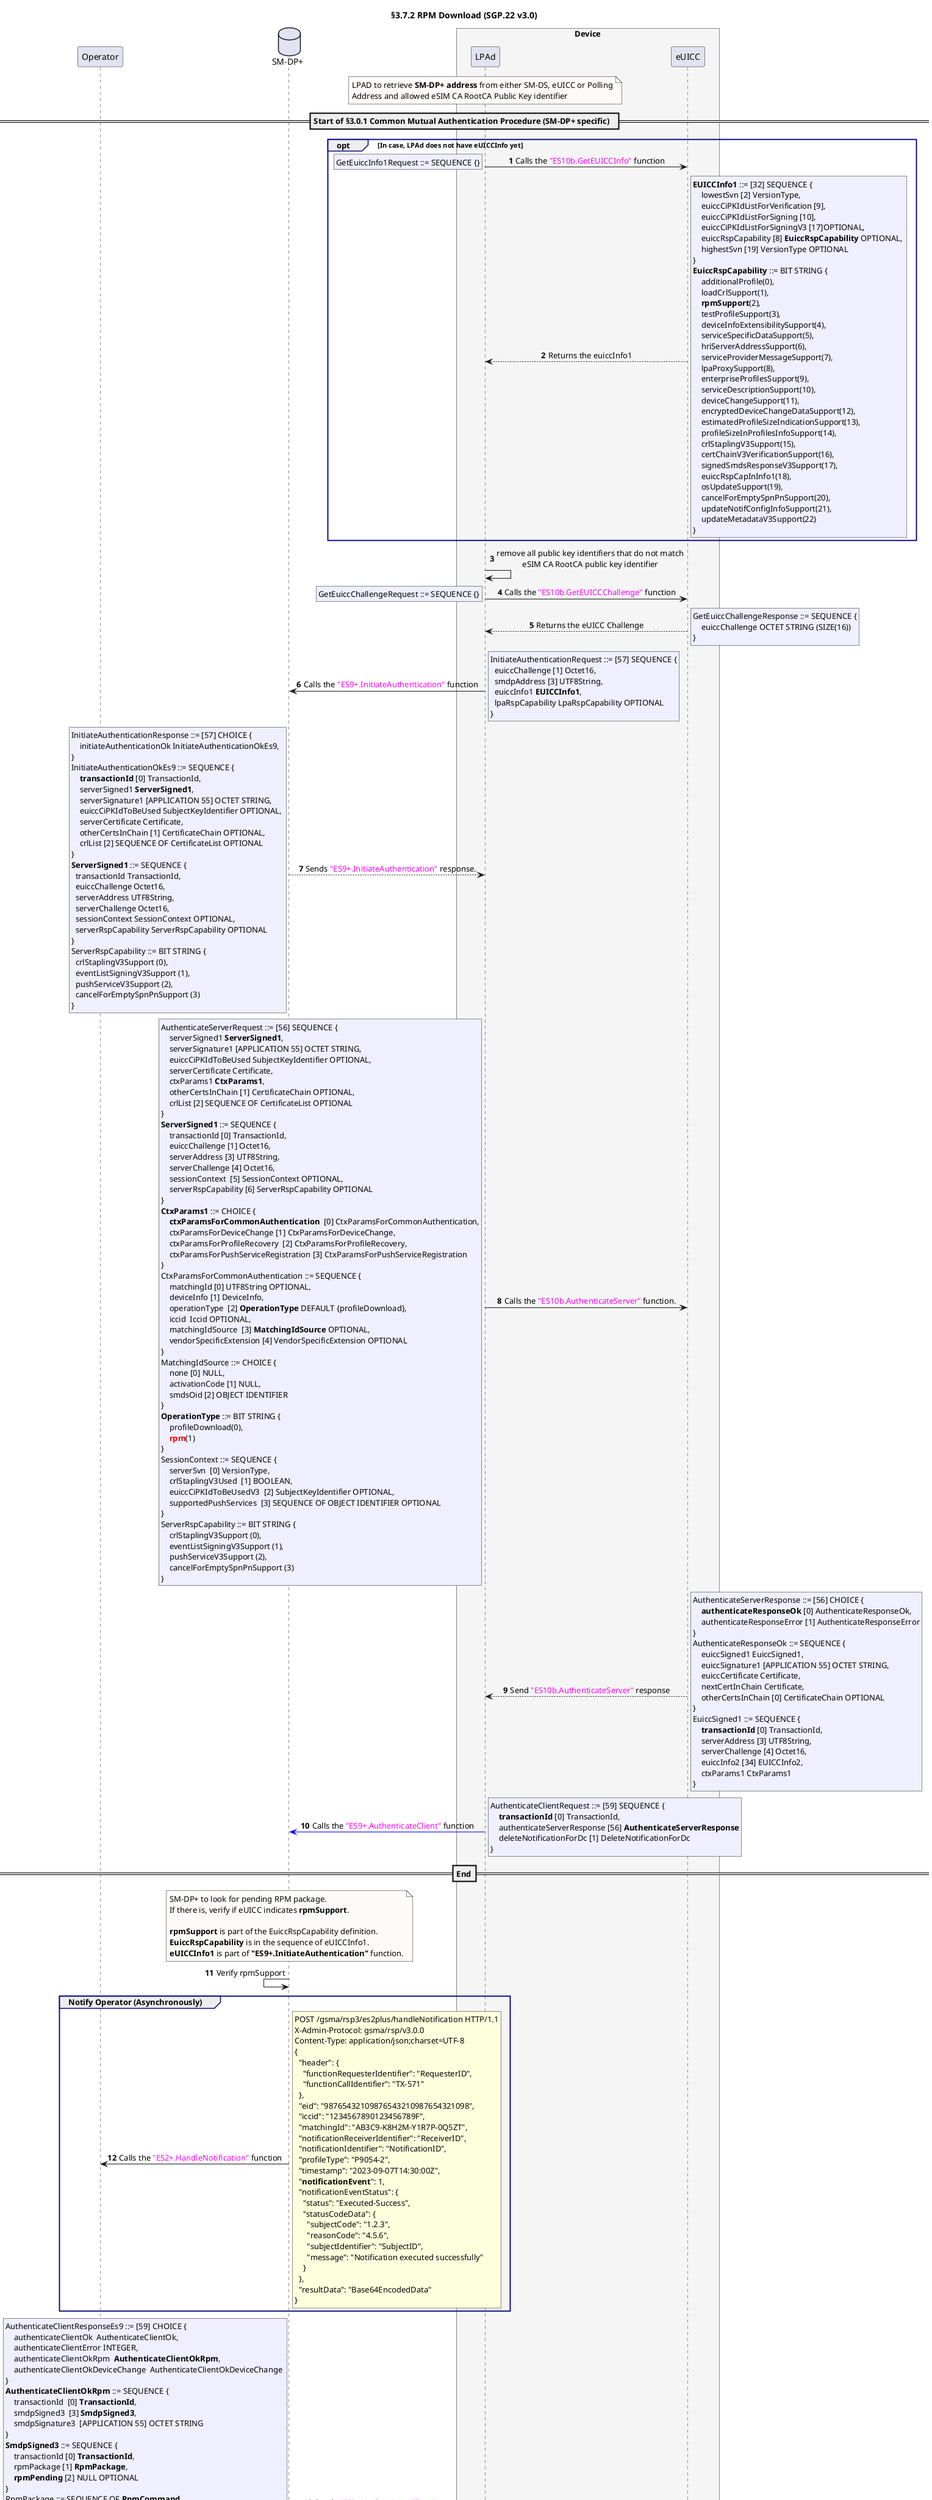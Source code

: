 @startuml rpm_download
autonumber
title §3.7.2 RPM Download (SGP.22 v3.0)
footer \n\n§3.7.2 RPM Download (SGP.22 v3.0)\n<:1f4cc:> https://www.linkedin.com/in/allanalfante/
skinparam sequenceMessageAlign center
skinparam ParticipantPadding 20
skinparam BoxPadding 10
skinparam SequenceGroupBorderColor #Navy

'''
'PARTICPANTS
''''
participant "Operator" as operator
database "SM-DP+" as smdp
box "Device" #WhiteSmoke
  participant "LPAd" as lpad
  participant "eUICC" as euicc
end box

'''
'CALL FLOW
''''

note over lpad #Snow
LPAD to retrieve **SM-DP+ address** from either SM-DS, eUICC or Polling
Address and allowed eSIM CA RootCA Public Key identifier
end note

== Start of §3.0.1 Common Mutual Authentication Procedure (SM-DP+ specific)  ==

opt In case, LPAd does not have eUICCInfo yet
lpad -> euicc: Calls the <font color=magenta>"ES10b.GetEUICCInfo"</font> function
  rnote left #Motivation 
  GetEuiccInfo1Request ::= SEQUENCE {}
  end note

euicc --> lpad: Returns the euiccInfo1
rnote right #Motivation
**EUICCInfo1** ::= [32] SEQUENCE {
    lowestSvn [2] VersionType,
    euiccCiPKIdListForVerification [9],
    euiccCiPKIdListForSigning [10],
    euiccCiPKIdListForSigningV3 [17]OPTIONAL,
    euiccRspCapability [8] **EuiccRspCapability** OPTIONAL,
    highestSvn [19] VersionType OPTIONAL
}
**EuiccRspCapability** ::= BIT STRING {
    additionalProfile(0),
    loadCrlSupport(1),
    **rpmSupport**(2),
    testProfileSupport(3),
    deviceInfoExtensibilitySupport(4),                                      
    serviceSpecificDataSupport(5),                                     
    hriServerAddressSupport(6),
    serviceProviderMessageSupport(7),
    lpaProxySupport(8),
    enterpriseProfilesSupport(9),
    serviceDescriptionSupport(10),
    deviceChangeSupport(11),
    encryptedDeviceChangeDataSupport(12),
    estimatedProfileSizeIndicationSupport(13),
    profileSizeInProfilesInfoSupport(14),
    crlStaplingV3Support(15),
    certChainV3VerificationSupport(16),
    signedSmdsResponseV3Support(17),
    euiccRspCapInInfo1(18),
    osUpdateSupport(19),
    cancelForEmptySpnPnSupport(20),
    updateNotifConfigInfoSupport(21),
    updateMetadataV3Support(22)                             
}
end note
end

lpad -> lpad: remove all public key identifiers that do not match\neSIM CA RootCA public key identifier

lpad -> euicc: Calls the <font color=magenta>"ES10b.GetEUICCChallenge"</font> function
  rnote left #Motivation
    GetEuiccChallengeRequest ::= SEQUENCE {}
  end note

euicc --> lpad: Returns the eUICC Challenge
  rnote right #Motivation
    GetEuiccChallengeResponse ::= SEQUENCE {
        euiccChallenge OCTET STRING (SIZE(16))
    }
  end note


lpad -> smdp: Calls the <font color=magenta>"ES9+.InitiateAuthentication"</font> function
rnote right #Motivation
  InitiateAuthenticationRequest ::= [57] SEQUENCE {
    euiccChallenge [1] Octet16, 
    smdpAddress [3] UTF8String,
    euiccInfo1 **EUICCInfo1**,
    lpaRspCapability LpaRspCapability OPTIONAL
  }
end note

smdp --> lpad: Sends <font color=magenta>"ES9+.InitiateAuthentication"</font> response.
rnote left #Motivation
InitiateAuthenticationResponse ::= [57] CHOICE {
    initiateAuthenticationOk InitiateAuthenticationOkEs9,
}
InitiateAuthenticationOkEs9 ::= SEQUENCE {
    **transactionId** [0] TransactionId, 
    serverSigned1 **ServerSigned1**, 
    serverSignature1 [APPLICATION 55] OCTET STRING, 
    euiccCiPKIdToBeUsed SubjectKeyIdentifier OPTIONAL, 
    serverCertificate Certificate,
    otherCertsInChain [1] CertificateChain OPTIONAL, 
    crlList [2] SEQUENCE OF CertificateList OPTIONAL 
}
**ServerSigned1** ::= SEQUENCE {
  transactionId TransactionId,
  euiccChallenge Octet16,
  serverAddress UTF8String,
  serverChallenge Octet16,
  sessionContext SessionContext OPTIONAL, 
  serverRspCapability ServerRspCapability OPTIONAL 
}
ServerRspCapability ::= BIT STRING {
  crlStaplingV3Support (0),
  eventListSigningV3Support (1),
  pushServiceV3Support (2),
  cancelForEmptySpnPnSupport (3)
}
end note

lpad -> euicc: Calls the <font color=magenta>"ES10b.AuthenticateServer"</font> function.
rnote left #Motivation
AuthenticateServerRequest ::= [56] SEQUENCE { 
    serverSigned1 **ServerSigned1**,
    serverSignature1 [APPLICATION 55] OCTET STRING,
    euiccCiPKIdToBeUsed SubjectKeyIdentifier OPTIONAL,
    serverCertificate Certificate,
    ctxParams1 **CtxParams1**,
    otherCertsInChain [1] CertificateChain OPTIONAL,
    crlList [2] SEQUENCE OF CertificateList OPTIONAL
}
**ServerSigned1** ::= SEQUENCE {
    transactionId [0] TransactionId,
    euiccChallenge [1] Octet16,
    serverAddress [3] UTF8String,
    serverChallenge [4] Octet16, 
    sessionContext  [5] SessionContext OPTIONAL,
    serverRspCapability [6] ServerRspCapability OPTIONAL
}
**CtxParams1** ::= CHOICE {
    **ctxParamsForCommonAuthentication**  [0] CtxParamsForCommonAuthentication,
    ctxParamsForDeviceChange [1] CtxParamsForDeviceChange,
    ctxParamsForProfileRecovery  [2] CtxParamsForProfileRecovery,
    ctxParamsForPushServiceRegistration [3] CtxParamsForPushServiceRegistration
}
CtxParamsForCommonAuthentication ::= SEQUENCE {
    matchingId [0] UTF8String OPTIONAL,
    deviceInfo [1] DeviceInfo, 
    operationType  [2] **OperationType** DEFAULT {profileDownload}, 
    iccid  Iccid OPTIONAL, 
    matchingIdSource  [3] **MatchingIdSource** OPTIONAL, 
    vendorSpecificExtension [4] VendorSpecificExtension OPTIONAL 
}
MatchingIdSource ::= CHOICE {
    none [0] NULL,
    activationCode [1] NULL,
    smdsOid [2] OBJECT IDENTIFIER
}
**OperationType** ::= BIT STRING {
    profileDownload(0),
    **<font color=red>rpm</font>**(1)
}
SessionContext ::= SEQUENCE {
    serverSvn  [0] VersionType,
    crlStaplingV3Used  [1] BOOLEAN, 
    euiccCiPKIdToBeUsedV3  [2] SubjectKeyIdentifier OPTIONAL,
    supportedPushServices  [3] SEQUENCE OF OBJECT IDENTIFIER OPTIONAL
}
ServerRspCapability ::= BIT STRING {
    crlStaplingV3Support (0),  
    eventListSigningV3Support (1),
    pushServiceV3Support (2),
    cancelForEmptySpnPnSupport (3)
}
end note

euicc --> lpad: Send <font color=magenta>"ES10b.AuthenticateServer"</font> response
rnote right #Motivation
AuthenticateServerResponse ::= [56] CHOICE {
    **authenticateResponseOk** [0] AuthenticateResponseOk,
    authenticateResponseError [1] AuthenticateResponseError
}
AuthenticateResponseOk ::= SEQUENCE {
    euiccSigned1 EuiccSigned1,
    euiccSignature1 [APPLICATION 55] OCTET STRING,
    euiccCertificate Certificate, 
    nextCertInChain Certificate, 
    otherCertsInChain [0] CertificateChain OPTIONAL
}
EuiccSigned1 ::= SEQUENCE {
    **transactionId** [0] TransactionId,
    serverAddress [3] UTF8String,
    serverChallenge [4] Octet16,
    euiccInfo2 [34] EUICCInfo2,
    ctxParams1 CtxParams1
}
end note

lpad -[#Blue]> smdp: Calls the <font color=magenta>"ES9+.AuthenticateClient"</font> function
rnote right #Motivation
AuthenticateClientRequest ::= [59] SEQUENCE {
    **transactionId** [0] TransactionId,
    authenticateServerResponse [56] **AuthenticateServerResponse**
    deleteNotificationForDc [1] DeleteNotificationForDc
}
end note

==End==
note over smdp #Snow
SM-DP+ to look for pending RPM package. 
If there is, verify if eUICC indicates **rpmSupport**. 

**rpmSupport** is part of the EuiccRspCapability definition. 
**EuiccRspCapability** is in the sequence of eUICCInfo1.
**eUICCInfo1** is part of **"ES9+.InitiateAuthentication"** function.
end note

smdp <- smdp: Verify rpmSupport

group Notify Operator (Asynchronously)
  smdp -> operator: Calls the <font color=magenta>"ES2+.HandleNotification"</font> function
    rnote right
      POST /gsma/rsp3/es2plus/handleNotification HTTP/1.1
      X-Admin-Protocol: gsma/rsp/v3.0.0
      Content-Type: application/json;charset=UTF-8     
      {
        "header": {
          "functionRequesterIdentifier": "RequesterID",
          "functionCallIdentifier": "TX-571"
        },
        "eid": "98765432109876543210987654321098",
        "iccid": "1234567890123456789F",
        "matchingId": "AB3C9-K8H2M-Y1R7P-0Q5ZT",
        "notificationReceiverIdentifier": "ReceiverID",
        "notificationIdentifier": "NotificationID",
        "profileType": "P9054-2",
        "timestamp": "2023-09-07T14:30:00Z",
        "**notificationEvent**": 1,
        "notificationEventStatus": {
          "status": "Executed-Success",
          "statusCodeData": {
            "subjectCode": "1.2.3",
            "reasonCode": "4.5.6",
            "subjectIdentifier": "SubjectID",
            "message": "Notification executed successfully"
          }
        },
        "resultData": "Base64EncodedData"
      }
    end note
end

smdp -[#Blue]-> lpad: Sends <font color=magenta>"ES9+.AuthenticateClient"</font> response
'\n**<:rotating_light:> Download of RPM Package occurs here**
rnote left #Motivation
  AuthenticateClientResponseEs9 ::= [59] CHOICE { 
      authenticateClientOk  AuthenticateClientOk,
      authenticateClientError INTEGER,
      authenticateClientOkRpm  **AuthenticateClientOkRpm**, 
      authenticateClientOkDeviceChange  AuthenticateClientOkDeviceChange 
  }
  **AuthenticateClientOkRpm** ::= SEQUENCE {
      transactionId  [0] **TransactionId**,
      smdpSigned3  [3] **SmdpSigned3**,
      smdpSignature3  [APPLICATION 55] OCTET STRING
  }
  **SmdpSigned3** ::= SEQUENCE {
      transactionId [0] **TransactionId**, 
      rpmPackage [1] **RpmPackage**,
      **rpmPending** [2] NULL OPTIONAL
  }
  RpmPackage ::= SEQUENCE OF **RpmCommand**
  **RpmCommand** ::= SEQUENCE {
    continueOnFailure [0] NULL OPTIONAL,
    **rpmCommandDetails** CHOICE {
        **enable** [1] SEQUENCE { iccid [APPLICATION 26] Iccid },
        **disable** [2] SEQUENCE { iccid [APPLICATION 26] Iccid },
        **delete** [3] SEQUENCE { iccid [APPLICATION 26] Iccid },
        **listProfileInfo** [4] ListProfileInfo,
        updateMetadata [5] SEQUENCE {
            iccid [APPLICATION 26] Iccid,
            updateMetadataRequest **UpdateMetadataRequest**
        },
        contactPcmp [6] SEQUENCE {
            iccid [APPLICATION 26] Iccid,
            dpiRpm UTF8String OPTIONAL
        }
    }
  }
end note

hnote over operator, euicc
Optional: §3.0.2 Common Cancel Session Procedure
to be continued... if RPM disabled, package contains unsupported command
end note

lpad -> euicc: Call <font color=magenta>"ES10c.GetProfilesInfo"</font> function
euicc -> lpad: Sends <font color=magenta>"ES10c.GetProfilesInfo"</font> response.\n[ProfileInfoListOk]
rnote right #MOTIVATION 
ProfileInfo ::= [PRIVATE 3] SEQUENCE {
    profilePolicyRules [25] **PprIds** OPTIONAL,
}
PprIds ::= BIT STRING {
    pprUpdateControl (0), 
    **ppr1** (1), -- 'Disabling not allowed'
    **ppr2** (2) -- 'Deletion not allowed'
}
end note

lpad <- lpad: Verify and\nGenerate Confirmation
note over lpad #Snow
1. Check RPM package against PPRs.
2. Generate User Consent
3. Ask for Confirmation for Delete, Disable, Enable, etc
end note

hnote over operator, euicc
Proceed to continue to §3.7.3 RPM Execution
end note
@enduml
